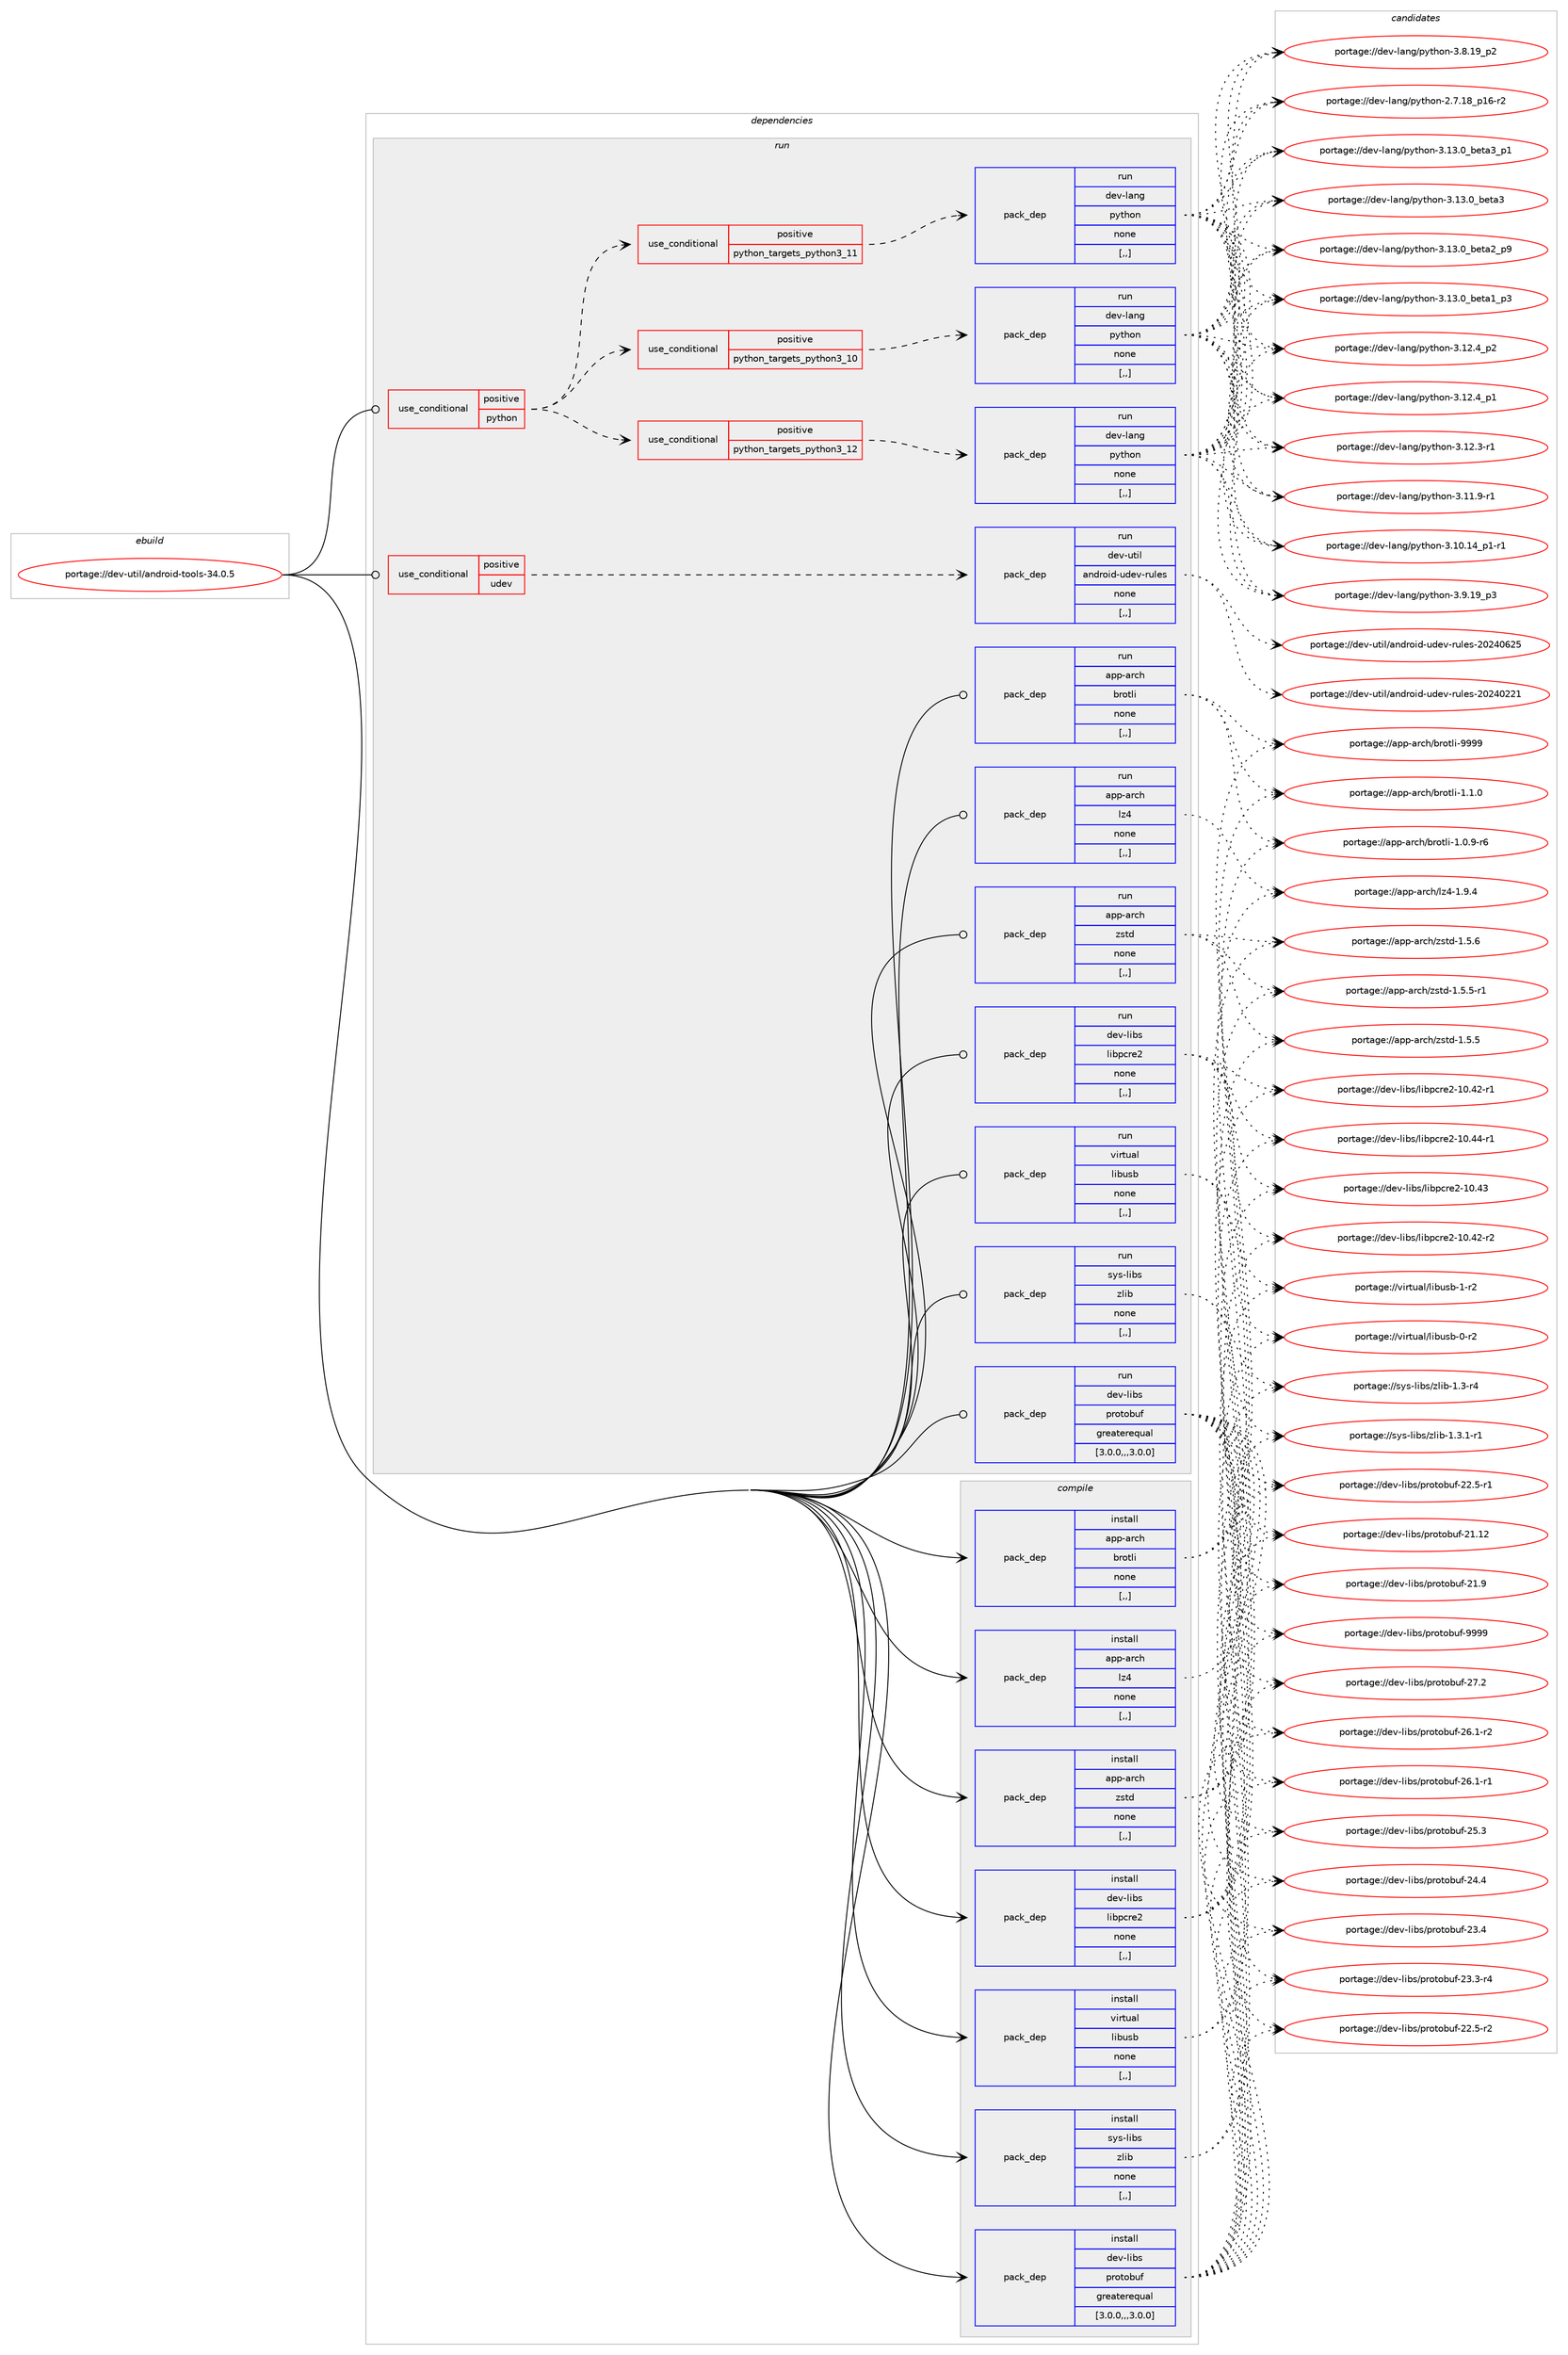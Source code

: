 digraph prolog {

# *************
# Graph options
# *************

newrank=true;
concentrate=true;
compound=true;
graph [rankdir=LR,fontname=Helvetica,fontsize=10,ranksep=1.5];#, ranksep=2.5, nodesep=0.2];
edge  [arrowhead=vee];
node  [fontname=Helvetica,fontsize=10];

# **********
# The ebuild
# **********

subgraph cluster_leftcol {
color=gray;
label=<<i>ebuild</i>>;
id [label="portage://dev-util/android-tools-34.0.5", color=red, width=4, href="../dev-util/android-tools-34.0.5.svg"];
}

# ****************
# The dependencies
# ****************

subgraph cluster_midcol {
color=gray;
label=<<i>dependencies</i>>;
subgraph cluster_compile {
fillcolor="#eeeeee";
style=filled;
label=<<i>compile</i>>;
subgraph pack149323 {
dependency209704 [label=<<TABLE BORDER="0" CELLBORDER="1" CELLSPACING="0" CELLPADDING="4" WIDTH="220"><TR><TD ROWSPAN="6" CELLPADDING="30">pack_dep</TD></TR><TR><TD WIDTH="110">install</TD></TR><TR><TD>app-arch</TD></TR><TR><TD>brotli</TD></TR><TR><TD>none</TD></TR><TR><TD>[,,]</TD></TR></TABLE>>, shape=none, color=blue];
}
id:e -> dependency209704:w [weight=20,style="solid",arrowhead="vee"];
subgraph pack149324 {
dependency209705 [label=<<TABLE BORDER="0" CELLBORDER="1" CELLSPACING="0" CELLPADDING="4" WIDTH="220"><TR><TD ROWSPAN="6" CELLPADDING="30">pack_dep</TD></TR><TR><TD WIDTH="110">install</TD></TR><TR><TD>app-arch</TD></TR><TR><TD>lz4</TD></TR><TR><TD>none</TD></TR><TR><TD>[,,]</TD></TR></TABLE>>, shape=none, color=blue];
}
id:e -> dependency209705:w [weight=20,style="solid",arrowhead="vee"];
subgraph pack149325 {
dependency209706 [label=<<TABLE BORDER="0" CELLBORDER="1" CELLSPACING="0" CELLPADDING="4" WIDTH="220"><TR><TD ROWSPAN="6" CELLPADDING="30">pack_dep</TD></TR><TR><TD WIDTH="110">install</TD></TR><TR><TD>app-arch</TD></TR><TR><TD>zstd</TD></TR><TR><TD>none</TD></TR><TR><TD>[,,]</TD></TR></TABLE>>, shape=none, color=blue];
}
id:e -> dependency209706:w [weight=20,style="solid",arrowhead="vee"];
subgraph pack149326 {
dependency209707 [label=<<TABLE BORDER="0" CELLBORDER="1" CELLSPACING="0" CELLPADDING="4" WIDTH="220"><TR><TD ROWSPAN="6" CELLPADDING="30">pack_dep</TD></TR><TR><TD WIDTH="110">install</TD></TR><TR><TD>dev-libs</TD></TR><TR><TD>libpcre2</TD></TR><TR><TD>none</TD></TR><TR><TD>[,,]</TD></TR></TABLE>>, shape=none, color=blue];
}
id:e -> dependency209707:w [weight=20,style="solid",arrowhead="vee"];
subgraph pack149327 {
dependency209708 [label=<<TABLE BORDER="0" CELLBORDER="1" CELLSPACING="0" CELLPADDING="4" WIDTH="220"><TR><TD ROWSPAN="6" CELLPADDING="30">pack_dep</TD></TR><TR><TD WIDTH="110">install</TD></TR><TR><TD>dev-libs</TD></TR><TR><TD>protobuf</TD></TR><TR><TD>greaterequal</TD></TR><TR><TD>[3.0.0,,,3.0.0]</TD></TR></TABLE>>, shape=none, color=blue];
}
id:e -> dependency209708:w [weight=20,style="solid",arrowhead="vee"];
subgraph pack149328 {
dependency209709 [label=<<TABLE BORDER="0" CELLBORDER="1" CELLSPACING="0" CELLPADDING="4" WIDTH="220"><TR><TD ROWSPAN="6" CELLPADDING="30">pack_dep</TD></TR><TR><TD WIDTH="110">install</TD></TR><TR><TD>sys-libs</TD></TR><TR><TD>zlib</TD></TR><TR><TD>none</TD></TR><TR><TD>[,,]</TD></TR></TABLE>>, shape=none, color=blue];
}
id:e -> dependency209709:w [weight=20,style="solid",arrowhead="vee"];
subgraph pack149329 {
dependency209710 [label=<<TABLE BORDER="0" CELLBORDER="1" CELLSPACING="0" CELLPADDING="4" WIDTH="220"><TR><TD ROWSPAN="6" CELLPADDING="30">pack_dep</TD></TR><TR><TD WIDTH="110">install</TD></TR><TR><TD>virtual</TD></TR><TR><TD>libusb</TD></TR><TR><TD>none</TD></TR><TR><TD>[,,]</TD></TR></TABLE>>, shape=none, color=blue];
}
id:e -> dependency209710:w [weight=20,style="solid",arrowhead="vee"];
}
subgraph cluster_compileandrun {
fillcolor="#eeeeee";
style=filled;
label=<<i>compile and run</i>>;
}
subgraph cluster_run {
fillcolor="#eeeeee";
style=filled;
label=<<i>run</i>>;
subgraph cond58970 {
dependency209711 [label=<<TABLE BORDER="0" CELLBORDER="1" CELLSPACING="0" CELLPADDING="4"><TR><TD ROWSPAN="3" CELLPADDING="10">use_conditional</TD></TR><TR><TD>positive</TD></TR><TR><TD>python</TD></TR></TABLE>>, shape=none, color=red];
subgraph cond58971 {
dependency209712 [label=<<TABLE BORDER="0" CELLBORDER="1" CELLSPACING="0" CELLPADDING="4"><TR><TD ROWSPAN="3" CELLPADDING="10">use_conditional</TD></TR><TR><TD>positive</TD></TR><TR><TD>python_targets_python3_10</TD></TR></TABLE>>, shape=none, color=red];
subgraph pack149330 {
dependency209713 [label=<<TABLE BORDER="0" CELLBORDER="1" CELLSPACING="0" CELLPADDING="4" WIDTH="220"><TR><TD ROWSPAN="6" CELLPADDING="30">pack_dep</TD></TR><TR><TD WIDTH="110">run</TD></TR><TR><TD>dev-lang</TD></TR><TR><TD>python</TD></TR><TR><TD>none</TD></TR><TR><TD>[,,]</TD></TR></TABLE>>, shape=none, color=blue];
}
dependency209712:e -> dependency209713:w [weight=20,style="dashed",arrowhead="vee"];
}
dependency209711:e -> dependency209712:w [weight=20,style="dashed",arrowhead="vee"];
subgraph cond58972 {
dependency209714 [label=<<TABLE BORDER="0" CELLBORDER="1" CELLSPACING="0" CELLPADDING="4"><TR><TD ROWSPAN="3" CELLPADDING="10">use_conditional</TD></TR><TR><TD>positive</TD></TR><TR><TD>python_targets_python3_11</TD></TR></TABLE>>, shape=none, color=red];
subgraph pack149331 {
dependency209715 [label=<<TABLE BORDER="0" CELLBORDER="1" CELLSPACING="0" CELLPADDING="4" WIDTH="220"><TR><TD ROWSPAN="6" CELLPADDING="30">pack_dep</TD></TR><TR><TD WIDTH="110">run</TD></TR><TR><TD>dev-lang</TD></TR><TR><TD>python</TD></TR><TR><TD>none</TD></TR><TR><TD>[,,]</TD></TR></TABLE>>, shape=none, color=blue];
}
dependency209714:e -> dependency209715:w [weight=20,style="dashed",arrowhead="vee"];
}
dependency209711:e -> dependency209714:w [weight=20,style="dashed",arrowhead="vee"];
subgraph cond58973 {
dependency209716 [label=<<TABLE BORDER="0" CELLBORDER="1" CELLSPACING="0" CELLPADDING="4"><TR><TD ROWSPAN="3" CELLPADDING="10">use_conditional</TD></TR><TR><TD>positive</TD></TR><TR><TD>python_targets_python3_12</TD></TR></TABLE>>, shape=none, color=red];
subgraph pack149332 {
dependency209717 [label=<<TABLE BORDER="0" CELLBORDER="1" CELLSPACING="0" CELLPADDING="4" WIDTH="220"><TR><TD ROWSPAN="6" CELLPADDING="30">pack_dep</TD></TR><TR><TD WIDTH="110">run</TD></TR><TR><TD>dev-lang</TD></TR><TR><TD>python</TD></TR><TR><TD>none</TD></TR><TR><TD>[,,]</TD></TR></TABLE>>, shape=none, color=blue];
}
dependency209716:e -> dependency209717:w [weight=20,style="dashed",arrowhead="vee"];
}
dependency209711:e -> dependency209716:w [weight=20,style="dashed",arrowhead="vee"];
}
id:e -> dependency209711:w [weight=20,style="solid",arrowhead="odot"];
subgraph cond58974 {
dependency209718 [label=<<TABLE BORDER="0" CELLBORDER="1" CELLSPACING="0" CELLPADDING="4"><TR><TD ROWSPAN="3" CELLPADDING="10">use_conditional</TD></TR><TR><TD>positive</TD></TR><TR><TD>udev</TD></TR></TABLE>>, shape=none, color=red];
subgraph pack149333 {
dependency209719 [label=<<TABLE BORDER="0" CELLBORDER="1" CELLSPACING="0" CELLPADDING="4" WIDTH="220"><TR><TD ROWSPAN="6" CELLPADDING="30">pack_dep</TD></TR><TR><TD WIDTH="110">run</TD></TR><TR><TD>dev-util</TD></TR><TR><TD>android-udev-rules</TD></TR><TR><TD>none</TD></TR><TR><TD>[,,]</TD></TR></TABLE>>, shape=none, color=blue];
}
dependency209718:e -> dependency209719:w [weight=20,style="dashed",arrowhead="vee"];
}
id:e -> dependency209718:w [weight=20,style="solid",arrowhead="odot"];
subgraph pack149334 {
dependency209720 [label=<<TABLE BORDER="0" CELLBORDER="1" CELLSPACING="0" CELLPADDING="4" WIDTH="220"><TR><TD ROWSPAN="6" CELLPADDING="30">pack_dep</TD></TR><TR><TD WIDTH="110">run</TD></TR><TR><TD>app-arch</TD></TR><TR><TD>brotli</TD></TR><TR><TD>none</TD></TR><TR><TD>[,,]</TD></TR></TABLE>>, shape=none, color=blue];
}
id:e -> dependency209720:w [weight=20,style="solid",arrowhead="odot"];
subgraph pack149335 {
dependency209721 [label=<<TABLE BORDER="0" CELLBORDER="1" CELLSPACING="0" CELLPADDING="4" WIDTH="220"><TR><TD ROWSPAN="6" CELLPADDING="30">pack_dep</TD></TR><TR><TD WIDTH="110">run</TD></TR><TR><TD>app-arch</TD></TR><TR><TD>lz4</TD></TR><TR><TD>none</TD></TR><TR><TD>[,,]</TD></TR></TABLE>>, shape=none, color=blue];
}
id:e -> dependency209721:w [weight=20,style="solid",arrowhead="odot"];
subgraph pack149336 {
dependency209722 [label=<<TABLE BORDER="0" CELLBORDER="1" CELLSPACING="0" CELLPADDING="4" WIDTH="220"><TR><TD ROWSPAN="6" CELLPADDING="30">pack_dep</TD></TR><TR><TD WIDTH="110">run</TD></TR><TR><TD>app-arch</TD></TR><TR><TD>zstd</TD></TR><TR><TD>none</TD></TR><TR><TD>[,,]</TD></TR></TABLE>>, shape=none, color=blue];
}
id:e -> dependency209722:w [weight=20,style="solid",arrowhead="odot"];
subgraph pack149337 {
dependency209723 [label=<<TABLE BORDER="0" CELLBORDER="1" CELLSPACING="0" CELLPADDING="4" WIDTH="220"><TR><TD ROWSPAN="6" CELLPADDING="30">pack_dep</TD></TR><TR><TD WIDTH="110">run</TD></TR><TR><TD>dev-libs</TD></TR><TR><TD>libpcre2</TD></TR><TR><TD>none</TD></TR><TR><TD>[,,]</TD></TR></TABLE>>, shape=none, color=blue];
}
id:e -> dependency209723:w [weight=20,style="solid",arrowhead="odot"];
subgraph pack149338 {
dependency209724 [label=<<TABLE BORDER="0" CELLBORDER="1" CELLSPACING="0" CELLPADDING="4" WIDTH="220"><TR><TD ROWSPAN="6" CELLPADDING="30">pack_dep</TD></TR><TR><TD WIDTH="110">run</TD></TR><TR><TD>dev-libs</TD></TR><TR><TD>protobuf</TD></TR><TR><TD>greaterequal</TD></TR><TR><TD>[3.0.0,,,3.0.0]</TD></TR></TABLE>>, shape=none, color=blue];
}
id:e -> dependency209724:w [weight=20,style="solid",arrowhead="odot"];
subgraph pack149339 {
dependency209725 [label=<<TABLE BORDER="0" CELLBORDER="1" CELLSPACING="0" CELLPADDING="4" WIDTH="220"><TR><TD ROWSPAN="6" CELLPADDING="30">pack_dep</TD></TR><TR><TD WIDTH="110">run</TD></TR><TR><TD>sys-libs</TD></TR><TR><TD>zlib</TD></TR><TR><TD>none</TD></TR><TR><TD>[,,]</TD></TR></TABLE>>, shape=none, color=blue];
}
id:e -> dependency209725:w [weight=20,style="solid",arrowhead="odot"];
subgraph pack149340 {
dependency209726 [label=<<TABLE BORDER="0" CELLBORDER="1" CELLSPACING="0" CELLPADDING="4" WIDTH="220"><TR><TD ROWSPAN="6" CELLPADDING="30">pack_dep</TD></TR><TR><TD WIDTH="110">run</TD></TR><TR><TD>virtual</TD></TR><TR><TD>libusb</TD></TR><TR><TD>none</TD></TR><TR><TD>[,,]</TD></TR></TABLE>>, shape=none, color=blue];
}
id:e -> dependency209726:w [weight=20,style="solid",arrowhead="odot"];
}
}

# **************
# The candidates
# **************

subgraph cluster_choices {
rank=same;
color=gray;
label=<<i>candidates</i>>;

subgraph choice149323 {
color=black;
nodesep=1;
choice9711211245971149910447981141111161081054557575757 [label="portage://app-arch/brotli-9999", color=red, width=4,href="../app-arch/brotli-9999.svg"];
choice971121124597114991044798114111116108105454946494648 [label="portage://app-arch/brotli-1.1.0", color=red, width=4,href="../app-arch/brotli-1.1.0.svg"];
choice9711211245971149910447981141111161081054549464846574511454 [label="portage://app-arch/brotli-1.0.9-r6", color=red, width=4,href="../app-arch/brotli-1.0.9-r6.svg"];
dependency209704:e -> choice9711211245971149910447981141111161081054557575757:w [style=dotted,weight="100"];
dependency209704:e -> choice971121124597114991044798114111116108105454946494648:w [style=dotted,weight="100"];
dependency209704:e -> choice9711211245971149910447981141111161081054549464846574511454:w [style=dotted,weight="100"];
}
subgraph choice149324 {
color=black;
nodesep=1;
choice971121124597114991044710812252454946574652 [label="portage://app-arch/lz4-1.9.4", color=red, width=4,href="../app-arch/lz4-1.9.4.svg"];
dependency209705:e -> choice971121124597114991044710812252454946574652:w [style=dotted,weight="100"];
}
subgraph choice149325 {
color=black;
nodesep=1;
choice9711211245971149910447122115116100454946534654 [label="portage://app-arch/zstd-1.5.6", color=red, width=4,href="../app-arch/zstd-1.5.6.svg"];
choice97112112459711499104471221151161004549465346534511449 [label="portage://app-arch/zstd-1.5.5-r1", color=red, width=4,href="../app-arch/zstd-1.5.5-r1.svg"];
choice9711211245971149910447122115116100454946534653 [label="portage://app-arch/zstd-1.5.5", color=red, width=4,href="../app-arch/zstd-1.5.5.svg"];
dependency209706:e -> choice9711211245971149910447122115116100454946534654:w [style=dotted,weight="100"];
dependency209706:e -> choice97112112459711499104471221151161004549465346534511449:w [style=dotted,weight="100"];
dependency209706:e -> choice9711211245971149910447122115116100454946534653:w [style=dotted,weight="100"];
}
subgraph choice149326 {
color=black;
nodesep=1;
choice1001011184510810598115471081059811299114101504549484652524511449 [label="portage://dev-libs/libpcre2-10.44-r1", color=red, width=4,href="../dev-libs/libpcre2-10.44-r1.svg"];
choice100101118451081059811547108105981129911410150454948465251 [label="portage://dev-libs/libpcre2-10.43", color=red, width=4,href="../dev-libs/libpcre2-10.43.svg"];
choice1001011184510810598115471081059811299114101504549484652504511450 [label="portage://dev-libs/libpcre2-10.42-r2", color=red, width=4,href="../dev-libs/libpcre2-10.42-r2.svg"];
choice1001011184510810598115471081059811299114101504549484652504511449 [label="portage://dev-libs/libpcre2-10.42-r1", color=red, width=4,href="../dev-libs/libpcre2-10.42-r1.svg"];
dependency209707:e -> choice1001011184510810598115471081059811299114101504549484652524511449:w [style=dotted,weight="100"];
dependency209707:e -> choice100101118451081059811547108105981129911410150454948465251:w [style=dotted,weight="100"];
dependency209707:e -> choice1001011184510810598115471081059811299114101504549484652504511450:w [style=dotted,weight="100"];
dependency209707:e -> choice1001011184510810598115471081059811299114101504549484652504511449:w [style=dotted,weight="100"];
}
subgraph choice149327 {
color=black;
nodesep=1;
choice100101118451081059811547112114111116111981171024557575757 [label="portage://dev-libs/protobuf-9999", color=red, width=4,href="../dev-libs/protobuf-9999.svg"];
choice100101118451081059811547112114111116111981171024550554650 [label="portage://dev-libs/protobuf-27.2", color=red, width=4,href="../dev-libs/protobuf-27.2.svg"];
choice1001011184510810598115471121141111161119811710245505446494511450 [label="portage://dev-libs/protobuf-26.1-r2", color=red, width=4,href="../dev-libs/protobuf-26.1-r2.svg"];
choice1001011184510810598115471121141111161119811710245505446494511449 [label="portage://dev-libs/protobuf-26.1-r1", color=red, width=4,href="../dev-libs/protobuf-26.1-r1.svg"];
choice100101118451081059811547112114111116111981171024550534651 [label="portage://dev-libs/protobuf-25.3", color=red, width=4,href="../dev-libs/protobuf-25.3.svg"];
choice100101118451081059811547112114111116111981171024550524652 [label="portage://dev-libs/protobuf-24.4", color=red, width=4,href="../dev-libs/protobuf-24.4.svg"];
choice100101118451081059811547112114111116111981171024550514652 [label="portage://dev-libs/protobuf-23.4", color=red, width=4,href="../dev-libs/protobuf-23.4.svg"];
choice1001011184510810598115471121141111161119811710245505146514511452 [label="portage://dev-libs/protobuf-23.3-r4", color=red, width=4,href="../dev-libs/protobuf-23.3-r4.svg"];
choice1001011184510810598115471121141111161119811710245505046534511450 [label="portage://dev-libs/protobuf-22.5-r2", color=red, width=4,href="../dev-libs/protobuf-22.5-r2.svg"];
choice1001011184510810598115471121141111161119811710245505046534511449 [label="portage://dev-libs/protobuf-22.5-r1", color=red, width=4,href="../dev-libs/protobuf-22.5-r1.svg"];
choice10010111845108105981154711211411111611198117102455049464950 [label="portage://dev-libs/protobuf-21.12", color=red, width=4,href="../dev-libs/protobuf-21.12.svg"];
choice100101118451081059811547112114111116111981171024550494657 [label="portage://dev-libs/protobuf-21.9", color=red, width=4,href="../dev-libs/protobuf-21.9.svg"];
dependency209708:e -> choice100101118451081059811547112114111116111981171024557575757:w [style=dotted,weight="100"];
dependency209708:e -> choice100101118451081059811547112114111116111981171024550554650:w [style=dotted,weight="100"];
dependency209708:e -> choice1001011184510810598115471121141111161119811710245505446494511450:w [style=dotted,weight="100"];
dependency209708:e -> choice1001011184510810598115471121141111161119811710245505446494511449:w [style=dotted,weight="100"];
dependency209708:e -> choice100101118451081059811547112114111116111981171024550534651:w [style=dotted,weight="100"];
dependency209708:e -> choice100101118451081059811547112114111116111981171024550524652:w [style=dotted,weight="100"];
dependency209708:e -> choice100101118451081059811547112114111116111981171024550514652:w [style=dotted,weight="100"];
dependency209708:e -> choice1001011184510810598115471121141111161119811710245505146514511452:w [style=dotted,weight="100"];
dependency209708:e -> choice1001011184510810598115471121141111161119811710245505046534511450:w [style=dotted,weight="100"];
dependency209708:e -> choice1001011184510810598115471121141111161119811710245505046534511449:w [style=dotted,weight="100"];
dependency209708:e -> choice10010111845108105981154711211411111611198117102455049464950:w [style=dotted,weight="100"];
dependency209708:e -> choice100101118451081059811547112114111116111981171024550494657:w [style=dotted,weight="100"];
}
subgraph choice149328 {
color=black;
nodesep=1;
choice115121115451081059811547122108105984549465146494511449 [label="portage://sys-libs/zlib-1.3.1-r1", color=red, width=4,href="../sys-libs/zlib-1.3.1-r1.svg"];
choice11512111545108105981154712210810598454946514511452 [label="portage://sys-libs/zlib-1.3-r4", color=red, width=4,href="../sys-libs/zlib-1.3-r4.svg"];
dependency209709:e -> choice115121115451081059811547122108105984549465146494511449:w [style=dotted,weight="100"];
dependency209709:e -> choice11512111545108105981154712210810598454946514511452:w [style=dotted,weight="100"];
}
subgraph choice149329 {
color=black;
nodesep=1;
choice1181051141161179710847108105981171159845494511450 [label="portage://virtual/libusb-1-r2", color=red, width=4,href="../virtual/libusb-1-r2.svg"];
choice1181051141161179710847108105981171159845484511450 [label="portage://virtual/libusb-0-r2", color=red, width=4,href="../virtual/libusb-0-r2.svg"];
dependency209710:e -> choice1181051141161179710847108105981171159845494511450:w [style=dotted,weight="100"];
dependency209710:e -> choice1181051141161179710847108105981171159845484511450:w [style=dotted,weight="100"];
}
subgraph choice149330 {
color=black;
nodesep=1;
choice10010111845108971101034711212111610411111045514649514648959810111697519511249 [label="portage://dev-lang/python-3.13.0_beta3_p1", color=red, width=4,href="../dev-lang/python-3.13.0_beta3_p1.svg"];
choice1001011184510897110103471121211161041111104551464951464895981011169751 [label="portage://dev-lang/python-3.13.0_beta3", color=red, width=4,href="../dev-lang/python-3.13.0_beta3.svg"];
choice10010111845108971101034711212111610411111045514649514648959810111697509511257 [label="portage://dev-lang/python-3.13.0_beta2_p9", color=red, width=4,href="../dev-lang/python-3.13.0_beta2_p9.svg"];
choice10010111845108971101034711212111610411111045514649514648959810111697499511251 [label="portage://dev-lang/python-3.13.0_beta1_p3", color=red, width=4,href="../dev-lang/python-3.13.0_beta1_p3.svg"];
choice100101118451089711010347112121116104111110455146495046529511250 [label="portage://dev-lang/python-3.12.4_p2", color=red, width=4,href="../dev-lang/python-3.12.4_p2.svg"];
choice100101118451089711010347112121116104111110455146495046529511249 [label="portage://dev-lang/python-3.12.4_p1", color=red, width=4,href="../dev-lang/python-3.12.4_p1.svg"];
choice100101118451089711010347112121116104111110455146495046514511449 [label="portage://dev-lang/python-3.12.3-r1", color=red, width=4,href="../dev-lang/python-3.12.3-r1.svg"];
choice100101118451089711010347112121116104111110455146494946574511449 [label="portage://dev-lang/python-3.11.9-r1", color=red, width=4,href="../dev-lang/python-3.11.9-r1.svg"];
choice100101118451089711010347112121116104111110455146494846495295112494511449 [label="portage://dev-lang/python-3.10.14_p1-r1", color=red, width=4,href="../dev-lang/python-3.10.14_p1-r1.svg"];
choice100101118451089711010347112121116104111110455146574649579511251 [label="portage://dev-lang/python-3.9.19_p3", color=red, width=4,href="../dev-lang/python-3.9.19_p3.svg"];
choice100101118451089711010347112121116104111110455146564649579511250 [label="portage://dev-lang/python-3.8.19_p2", color=red, width=4,href="../dev-lang/python-3.8.19_p2.svg"];
choice100101118451089711010347112121116104111110455046554649569511249544511450 [label="portage://dev-lang/python-2.7.18_p16-r2", color=red, width=4,href="../dev-lang/python-2.7.18_p16-r2.svg"];
dependency209713:e -> choice10010111845108971101034711212111610411111045514649514648959810111697519511249:w [style=dotted,weight="100"];
dependency209713:e -> choice1001011184510897110103471121211161041111104551464951464895981011169751:w [style=dotted,weight="100"];
dependency209713:e -> choice10010111845108971101034711212111610411111045514649514648959810111697509511257:w [style=dotted,weight="100"];
dependency209713:e -> choice10010111845108971101034711212111610411111045514649514648959810111697499511251:w [style=dotted,weight="100"];
dependency209713:e -> choice100101118451089711010347112121116104111110455146495046529511250:w [style=dotted,weight="100"];
dependency209713:e -> choice100101118451089711010347112121116104111110455146495046529511249:w [style=dotted,weight="100"];
dependency209713:e -> choice100101118451089711010347112121116104111110455146495046514511449:w [style=dotted,weight="100"];
dependency209713:e -> choice100101118451089711010347112121116104111110455146494946574511449:w [style=dotted,weight="100"];
dependency209713:e -> choice100101118451089711010347112121116104111110455146494846495295112494511449:w [style=dotted,weight="100"];
dependency209713:e -> choice100101118451089711010347112121116104111110455146574649579511251:w [style=dotted,weight="100"];
dependency209713:e -> choice100101118451089711010347112121116104111110455146564649579511250:w [style=dotted,weight="100"];
dependency209713:e -> choice100101118451089711010347112121116104111110455046554649569511249544511450:w [style=dotted,weight="100"];
}
subgraph choice149331 {
color=black;
nodesep=1;
choice10010111845108971101034711212111610411111045514649514648959810111697519511249 [label="portage://dev-lang/python-3.13.0_beta3_p1", color=red, width=4,href="../dev-lang/python-3.13.0_beta3_p1.svg"];
choice1001011184510897110103471121211161041111104551464951464895981011169751 [label="portage://dev-lang/python-3.13.0_beta3", color=red, width=4,href="../dev-lang/python-3.13.0_beta3.svg"];
choice10010111845108971101034711212111610411111045514649514648959810111697509511257 [label="portage://dev-lang/python-3.13.0_beta2_p9", color=red, width=4,href="../dev-lang/python-3.13.0_beta2_p9.svg"];
choice10010111845108971101034711212111610411111045514649514648959810111697499511251 [label="portage://dev-lang/python-3.13.0_beta1_p3", color=red, width=4,href="../dev-lang/python-3.13.0_beta1_p3.svg"];
choice100101118451089711010347112121116104111110455146495046529511250 [label="portage://dev-lang/python-3.12.4_p2", color=red, width=4,href="../dev-lang/python-3.12.4_p2.svg"];
choice100101118451089711010347112121116104111110455146495046529511249 [label="portage://dev-lang/python-3.12.4_p1", color=red, width=4,href="../dev-lang/python-3.12.4_p1.svg"];
choice100101118451089711010347112121116104111110455146495046514511449 [label="portage://dev-lang/python-3.12.3-r1", color=red, width=4,href="../dev-lang/python-3.12.3-r1.svg"];
choice100101118451089711010347112121116104111110455146494946574511449 [label="portage://dev-lang/python-3.11.9-r1", color=red, width=4,href="../dev-lang/python-3.11.9-r1.svg"];
choice100101118451089711010347112121116104111110455146494846495295112494511449 [label="portage://dev-lang/python-3.10.14_p1-r1", color=red, width=4,href="../dev-lang/python-3.10.14_p1-r1.svg"];
choice100101118451089711010347112121116104111110455146574649579511251 [label="portage://dev-lang/python-3.9.19_p3", color=red, width=4,href="../dev-lang/python-3.9.19_p3.svg"];
choice100101118451089711010347112121116104111110455146564649579511250 [label="portage://dev-lang/python-3.8.19_p2", color=red, width=4,href="../dev-lang/python-3.8.19_p2.svg"];
choice100101118451089711010347112121116104111110455046554649569511249544511450 [label="portage://dev-lang/python-2.7.18_p16-r2", color=red, width=4,href="../dev-lang/python-2.7.18_p16-r2.svg"];
dependency209715:e -> choice10010111845108971101034711212111610411111045514649514648959810111697519511249:w [style=dotted,weight="100"];
dependency209715:e -> choice1001011184510897110103471121211161041111104551464951464895981011169751:w [style=dotted,weight="100"];
dependency209715:e -> choice10010111845108971101034711212111610411111045514649514648959810111697509511257:w [style=dotted,weight="100"];
dependency209715:e -> choice10010111845108971101034711212111610411111045514649514648959810111697499511251:w [style=dotted,weight="100"];
dependency209715:e -> choice100101118451089711010347112121116104111110455146495046529511250:w [style=dotted,weight="100"];
dependency209715:e -> choice100101118451089711010347112121116104111110455146495046529511249:w [style=dotted,weight="100"];
dependency209715:e -> choice100101118451089711010347112121116104111110455146495046514511449:w [style=dotted,weight="100"];
dependency209715:e -> choice100101118451089711010347112121116104111110455146494946574511449:w [style=dotted,weight="100"];
dependency209715:e -> choice100101118451089711010347112121116104111110455146494846495295112494511449:w [style=dotted,weight="100"];
dependency209715:e -> choice100101118451089711010347112121116104111110455146574649579511251:w [style=dotted,weight="100"];
dependency209715:e -> choice100101118451089711010347112121116104111110455146564649579511250:w [style=dotted,weight="100"];
dependency209715:e -> choice100101118451089711010347112121116104111110455046554649569511249544511450:w [style=dotted,weight="100"];
}
subgraph choice149332 {
color=black;
nodesep=1;
choice10010111845108971101034711212111610411111045514649514648959810111697519511249 [label="portage://dev-lang/python-3.13.0_beta3_p1", color=red, width=4,href="../dev-lang/python-3.13.0_beta3_p1.svg"];
choice1001011184510897110103471121211161041111104551464951464895981011169751 [label="portage://dev-lang/python-3.13.0_beta3", color=red, width=4,href="../dev-lang/python-3.13.0_beta3.svg"];
choice10010111845108971101034711212111610411111045514649514648959810111697509511257 [label="portage://dev-lang/python-3.13.0_beta2_p9", color=red, width=4,href="../dev-lang/python-3.13.0_beta2_p9.svg"];
choice10010111845108971101034711212111610411111045514649514648959810111697499511251 [label="portage://dev-lang/python-3.13.0_beta1_p3", color=red, width=4,href="../dev-lang/python-3.13.0_beta1_p3.svg"];
choice100101118451089711010347112121116104111110455146495046529511250 [label="portage://dev-lang/python-3.12.4_p2", color=red, width=4,href="../dev-lang/python-3.12.4_p2.svg"];
choice100101118451089711010347112121116104111110455146495046529511249 [label="portage://dev-lang/python-3.12.4_p1", color=red, width=4,href="../dev-lang/python-3.12.4_p1.svg"];
choice100101118451089711010347112121116104111110455146495046514511449 [label="portage://dev-lang/python-3.12.3-r1", color=red, width=4,href="../dev-lang/python-3.12.3-r1.svg"];
choice100101118451089711010347112121116104111110455146494946574511449 [label="portage://dev-lang/python-3.11.9-r1", color=red, width=4,href="../dev-lang/python-3.11.9-r1.svg"];
choice100101118451089711010347112121116104111110455146494846495295112494511449 [label="portage://dev-lang/python-3.10.14_p1-r1", color=red, width=4,href="../dev-lang/python-3.10.14_p1-r1.svg"];
choice100101118451089711010347112121116104111110455146574649579511251 [label="portage://dev-lang/python-3.9.19_p3", color=red, width=4,href="../dev-lang/python-3.9.19_p3.svg"];
choice100101118451089711010347112121116104111110455146564649579511250 [label="portage://dev-lang/python-3.8.19_p2", color=red, width=4,href="../dev-lang/python-3.8.19_p2.svg"];
choice100101118451089711010347112121116104111110455046554649569511249544511450 [label="portage://dev-lang/python-2.7.18_p16-r2", color=red, width=4,href="../dev-lang/python-2.7.18_p16-r2.svg"];
dependency209717:e -> choice10010111845108971101034711212111610411111045514649514648959810111697519511249:w [style=dotted,weight="100"];
dependency209717:e -> choice1001011184510897110103471121211161041111104551464951464895981011169751:w [style=dotted,weight="100"];
dependency209717:e -> choice10010111845108971101034711212111610411111045514649514648959810111697509511257:w [style=dotted,weight="100"];
dependency209717:e -> choice10010111845108971101034711212111610411111045514649514648959810111697499511251:w [style=dotted,weight="100"];
dependency209717:e -> choice100101118451089711010347112121116104111110455146495046529511250:w [style=dotted,weight="100"];
dependency209717:e -> choice100101118451089711010347112121116104111110455146495046529511249:w [style=dotted,weight="100"];
dependency209717:e -> choice100101118451089711010347112121116104111110455146495046514511449:w [style=dotted,weight="100"];
dependency209717:e -> choice100101118451089711010347112121116104111110455146494946574511449:w [style=dotted,weight="100"];
dependency209717:e -> choice100101118451089711010347112121116104111110455146494846495295112494511449:w [style=dotted,weight="100"];
dependency209717:e -> choice100101118451089711010347112121116104111110455146574649579511251:w [style=dotted,weight="100"];
dependency209717:e -> choice100101118451089711010347112121116104111110455146564649579511250:w [style=dotted,weight="100"];
dependency209717:e -> choice100101118451089711010347112121116104111110455046554649569511249544511450:w [style=dotted,weight="100"];
}
subgraph choice149333 {
color=black;
nodesep=1;
choice1001011184511711610510847971101001141111051004511710010111845114117108101115455048505248545053 [label="portage://dev-util/android-udev-rules-20240625", color=red, width=4,href="../dev-util/android-udev-rules-20240625.svg"];
choice1001011184511711610510847971101001141111051004511710010111845114117108101115455048505248505049 [label="portage://dev-util/android-udev-rules-20240221", color=red, width=4,href="../dev-util/android-udev-rules-20240221.svg"];
dependency209719:e -> choice1001011184511711610510847971101001141111051004511710010111845114117108101115455048505248545053:w [style=dotted,weight="100"];
dependency209719:e -> choice1001011184511711610510847971101001141111051004511710010111845114117108101115455048505248505049:w [style=dotted,weight="100"];
}
subgraph choice149334 {
color=black;
nodesep=1;
choice9711211245971149910447981141111161081054557575757 [label="portage://app-arch/brotli-9999", color=red, width=4,href="../app-arch/brotli-9999.svg"];
choice971121124597114991044798114111116108105454946494648 [label="portage://app-arch/brotli-1.1.0", color=red, width=4,href="../app-arch/brotli-1.1.0.svg"];
choice9711211245971149910447981141111161081054549464846574511454 [label="portage://app-arch/brotli-1.0.9-r6", color=red, width=4,href="../app-arch/brotli-1.0.9-r6.svg"];
dependency209720:e -> choice9711211245971149910447981141111161081054557575757:w [style=dotted,weight="100"];
dependency209720:e -> choice971121124597114991044798114111116108105454946494648:w [style=dotted,weight="100"];
dependency209720:e -> choice9711211245971149910447981141111161081054549464846574511454:w [style=dotted,weight="100"];
}
subgraph choice149335 {
color=black;
nodesep=1;
choice971121124597114991044710812252454946574652 [label="portage://app-arch/lz4-1.9.4", color=red, width=4,href="../app-arch/lz4-1.9.4.svg"];
dependency209721:e -> choice971121124597114991044710812252454946574652:w [style=dotted,weight="100"];
}
subgraph choice149336 {
color=black;
nodesep=1;
choice9711211245971149910447122115116100454946534654 [label="portage://app-arch/zstd-1.5.6", color=red, width=4,href="../app-arch/zstd-1.5.6.svg"];
choice97112112459711499104471221151161004549465346534511449 [label="portage://app-arch/zstd-1.5.5-r1", color=red, width=4,href="../app-arch/zstd-1.5.5-r1.svg"];
choice9711211245971149910447122115116100454946534653 [label="portage://app-arch/zstd-1.5.5", color=red, width=4,href="../app-arch/zstd-1.5.5.svg"];
dependency209722:e -> choice9711211245971149910447122115116100454946534654:w [style=dotted,weight="100"];
dependency209722:e -> choice97112112459711499104471221151161004549465346534511449:w [style=dotted,weight="100"];
dependency209722:e -> choice9711211245971149910447122115116100454946534653:w [style=dotted,weight="100"];
}
subgraph choice149337 {
color=black;
nodesep=1;
choice1001011184510810598115471081059811299114101504549484652524511449 [label="portage://dev-libs/libpcre2-10.44-r1", color=red, width=4,href="../dev-libs/libpcre2-10.44-r1.svg"];
choice100101118451081059811547108105981129911410150454948465251 [label="portage://dev-libs/libpcre2-10.43", color=red, width=4,href="../dev-libs/libpcre2-10.43.svg"];
choice1001011184510810598115471081059811299114101504549484652504511450 [label="portage://dev-libs/libpcre2-10.42-r2", color=red, width=4,href="../dev-libs/libpcre2-10.42-r2.svg"];
choice1001011184510810598115471081059811299114101504549484652504511449 [label="portage://dev-libs/libpcre2-10.42-r1", color=red, width=4,href="../dev-libs/libpcre2-10.42-r1.svg"];
dependency209723:e -> choice1001011184510810598115471081059811299114101504549484652524511449:w [style=dotted,weight="100"];
dependency209723:e -> choice100101118451081059811547108105981129911410150454948465251:w [style=dotted,weight="100"];
dependency209723:e -> choice1001011184510810598115471081059811299114101504549484652504511450:w [style=dotted,weight="100"];
dependency209723:e -> choice1001011184510810598115471081059811299114101504549484652504511449:w [style=dotted,weight="100"];
}
subgraph choice149338 {
color=black;
nodesep=1;
choice100101118451081059811547112114111116111981171024557575757 [label="portage://dev-libs/protobuf-9999", color=red, width=4,href="../dev-libs/protobuf-9999.svg"];
choice100101118451081059811547112114111116111981171024550554650 [label="portage://dev-libs/protobuf-27.2", color=red, width=4,href="../dev-libs/protobuf-27.2.svg"];
choice1001011184510810598115471121141111161119811710245505446494511450 [label="portage://dev-libs/protobuf-26.1-r2", color=red, width=4,href="../dev-libs/protobuf-26.1-r2.svg"];
choice1001011184510810598115471121141111161119811710245505446494511449 [label="portage://dev-libs/protobuf-26.1-r1", color=red, width=4,href="../dev-libs/protobuf-26.1-r1.svg"];
choice100101118451081059811547112114111116111981171024550534651 [label="portage://dev-libs/protobuf-25.3", color=red, width=4,href="../dev-libs/protobuf-25.3.svg"];
choice100101118451081059811547112114111116111981171024550524652 [label="portage://dev-libs/protobuf-24.4", color=red, width=4,href="../dev-libs/protobuf-24.4.svg"];
choice100101118451081059811547112114111116111981171024550514652 [label="portage://dev-libs/protobuf-23.4", color=red, width=4,href="../dev-libs/protobuf-23.4.svg"];
choice1001011184510810598115471121141111161119811710245505146514511452 [label="portage://dev-libs/protobuf-23.3-r4", color=red, width=4,href="../dev-libs/protobuf-23.3-r4.svg"];
choice1001011184510810598115471121141111161119811710245505046534511450 [label="portage://dev-libs/protobuf-22.5-r2", color=red, width=4,href="../dev-libs/protobuf-22.5-r2.svg"];
choice1001011184510810598115471121141111161119811710245505046534511449 [label="portage://dev-libs/protobuf-22.5-r1", color=red, width=4,href="../dev-libs/protobuf-22.5-r1.svg"];
choice10010111845108105981154711211411111611198117102455049464950 [label="portage://dev-libs/protobuf-21.12", color=red, width=4,href="../dev-libs/protobuf-21.12.svg"];
choice100101118451081059811547112114111116111981171024550494657 [label="portage://dev-libs/protobuf-21.9", color=red, width=4,href="../dev-libs/protobuf-21.9.svg"];
dependency209724:e -> choice100101118451081059811547112114111116111981171024557575757:w [style=dotted,weight="100"];
dependency209724:e -> choice100101118451081059811547112114111116111981171024550554650:w [style=dotted,weight="100"];
dependency209724:e -> choice1001011184510810598115471121141111161119811710245505446494511450:w [style=dotted,weight="100"];
dependency209724:e -> choice1001011184510810598115471121141111161119811710245505446494511449:w [style=dotted,weight="100"];
dependency209724:e -> choice100101118451081059811547112114111116111981171024550534651:w [style=dotted,weight="100"];
dependency209724:e -> choice100101118451081059811547112114111116111981171024550524652:w [style=dotted,weight="100"];
dependency209724:e -> choice100101118451081059811547112114111116111981171024550514652:w [style=dotted,weight="100"];
dependency209724:e -> choice1001011184510810598115471121141111161119811710245505146514511452:w [style=dotted,weight="100"];
dependency209724:e -> choice1001011184510810598115471121141111161119811710245505046534511450:w [style=dotted,weight="100"];
dependency209724:e -> choice1001011184510810598115471121141111161119811710245505046534511449:w [style=dotted,weight="100"];
dependency209724:e -> choice10010111845108105981154711211411111611198117102455049464950:w [style=dotted,weight="100"];
dependency209724:e -> choice100101118451081059811547112114111116111981171024550494657:w [style=dotted,weight="100"];
}
subgraph choice149339 {
color=black;
nodesep=1;
choice115121115451081059811547122108105984549465146494511449 [label="portage://sys-libs/zlib-1.3.1-r1", color=red, width=4,href="../sys-libs/zlib-1.3.1-r1.svg"];
choice11512111545108105981154712210810598454946514511452 [label="portage://sys-libs/zlib-1.3-r4", color=red, width=4,href="../sys-libs/zlib-1.3-r4.svg"];
dependency209725:e -> choice115121115451081059811547122108105984549465146494511449:w [style=dotted,weight="100"];
dependency209725:e -> choice11512111545108105981154712210810598454946514511452:w [style=dotted,weight="100"];
}
subgraph choice149340 {
color=black;
nodesep=1;
choice1181051141161179710847108105981171159845494511450 [label="portage://virtual/libusb-1-r2", color=red, width=4,href="../virtual/libusb-1-r2.svg"];
choice1181051141161179710847108105981171159845484511450 [label="portage://virtual/libusb-0-r2", color=red, width=4,href="../virtual/libusb-0-r2.svg"];
dependency209726:e -> choice1181051141161179710847108105981171159845494511450:w [style=dotted,weight="100"];
dependency209726:e -> choice1181051141161179710847108105981171159845484511450:w [style=dotted,weight="100"];
}
}

}
